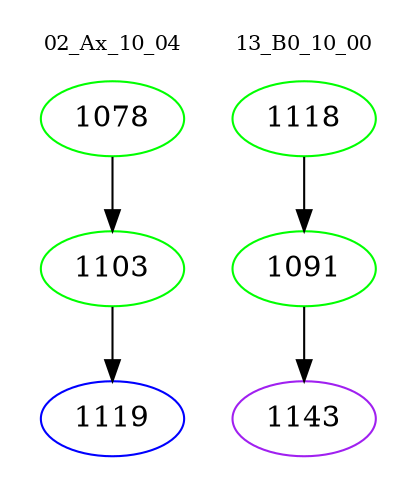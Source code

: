 digraph{
subgraph cluster_0 {
color = white
label = "02_Ax_10_04";
fontsize=10;
T0_1078 [label="1078", color="green"]
T0_1078 -> T0_1103 [color="black"]
T0_1103 [label="1103", color="green"]
T0_1103 -> T0_1119 [color="black"]
T0_1119 [label="1119", color="blue"]
}
subgraph cluster_1 {
color = white
label = "13_B0_10_00";
fontsize=10;
T1_1118 [label="1118", color="green"]
T1_1118 -> T1_1091 [color="black"]
T1_1091 [label="1091", color="green"]
T1_1091 -> T1_1143 [color="black"]
T1_1143 [label="1143", color="purple"]
}
}
